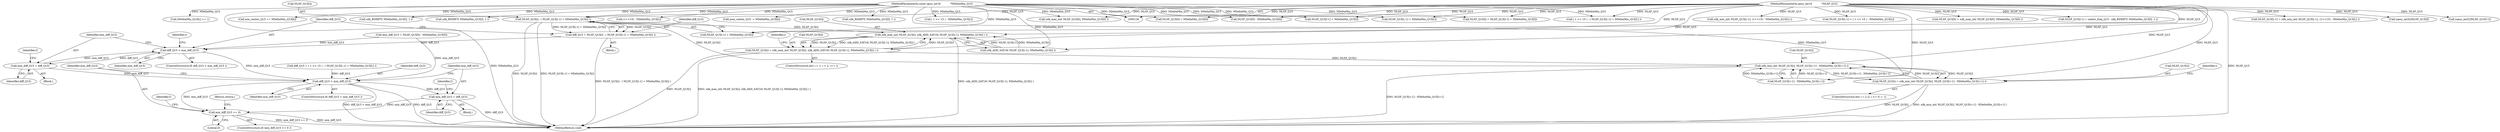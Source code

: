 digraph "0_Android_0d052d64480a30e83fcdda80f4774624e044beb7@pointer" {
"1000185" [label="(Call,NLSF_Q15[i] - ( NLSF_Q15[i-1] + NDeltaMin_Q15[i] ))"];
"1000127" [label="(MethodParameterIn,opus_int16            *NLSF_Q15)"];
"1000128" [label="(MethodParameterIn,const opus_int16            *NDeltaMin_Q15)"];
"1000183" [label="(Call,diff_Q15 = NLSF_Q15[i] - ( NLSF_Q15[i-1] + NDeltaMin_Q15[i] ))"];
"1000199" [label="(Call,diff_Q15 < min_diff_Q15)"];
"1000203" [label="(Call,min_diff_Q15 = diff_Q15)"];
"1000225" [label="(Call,diff_Q15 < min_diff_Q15)"];
"1000229" [label="(Call,min_diff_Q15 = diff_Q15)"];
"1000236" [label="(Call,min_diff_Q15 >= 0)"];
"1000409" [label="(Call,silk_max_int( NLSF_Q15[i], silk_ADD_SAT16( NLSF_Q15[i-1], NDeltaMin_Q15[i] ) ))"];
"1000405" [label="(Call,NLSF_Q15[i] = silk_max_int( NLSF_Q15[i], silk_ADD_SAT16( NLSF_Q15[i-1], NDeltaMin_Q15[i] ) ))"];
"1000456" [label="(Call,silk_min_int( NLSF_Q15[i], NLSF_Q15[i+1] - NDeltaMin_Q15[i+1] ))"];
"1000452" [label="(Call,NLSF_Q15[i] = silk_min_int( NLSF_Q15[i], NLSF_Q15[i+1] - NDeltaMin_Q15[i+1] ))"];
"1000361" [label="(Call,NLSF_Q15[I] = NLSF_Q15[I-1] + NDeltaMin_Q15[I])"];
"1000422" [label="(Call,NLSF_Q15[L-1] = silk_min_int( NLSF_Q15[L-1], (1<<15) - NDeltaMin_Q15[L] ))"];
"1000204" [label="(Identifier,min_diff_Q15)"];
"1000238" [label="(Literal,0)"];
"1000227" [label="(Identifier,min_diff_Q15)"];
"1000389" [label="(Call,silk_max_int( NLSF_Q15[0], NDeltaMin_Q15[0] ))"];
"1000265" [label="(Call,( 1 << 15 ) - NDeltaMin_Q15[L])"];
"1000404" [label="(Identifier,i)"];
"1000452" [label="(Call,NLSF_Q15[i] = silk_min_int( NLSF_Q15[i], NLSF_Q15[i+1] - NDeltaMin_Q15[i+1] ))"];
"1000365" [label="(Call,NLSF_Q15[I-1] + NDeltaMin_Q15[I])"];
"1000211" [label="(Call,( 1 << 15 ) - ( NLSF_Q15[L-1] + NDeltaMin_Q15[L] ))"];
"1000460" [label="(Call,NLSF_Q15[i+1] - NDeltaMin_Q15[i+1])"];
"1000201" [label="(Identifier,min_diff_Q15)"];
"1000202" [label="(Block,)"];
"1000198" [label="(ControlStructure,if( diff_Q15 < min_diff_Q15 ))"];
"1000287" [label="(Call,min_center_Q15 += NDeltaMin_Q15[k])"];
"1000451" [label="(Identifier,i)"];
"1000294" [label="(Call,silk_RSHIFT( NDeltaMin_Q15[I], 1 ))"];
"1000184" [label="(Identifier,diff_Q15)"];
"1000224" [label="(ControlStructure,if( diff_Q15 < min_diff_Q15 ))"];
"1000233" [label="(Identifier,I)"];
"1000127" [label="(MethodParameterIn,opus_int16            *NLSF_Q15)"];
"1000189" [label="(Call,NLSF_Q15[i-1] + NDeltaMin_Q15[i])"];
"1000340" [label="(Call,(opus_int32)NLSF_Q15[I])"];
"1000229" [label="(Call,min_diff_Q15 = diff_Q15)"];
"1000231" [label="(Identifier,diff_Q15)"];
"1000243" [label="(Identifier,I)"];
"1000396" [label="(ControlStructure,for( i = 1; i < L; i++ ))"];
"1000406" [label="(Call,NLSF_Q15[i])"];
"1000410" [label="(Call,NLSF_Q15[i])"];
"1000356" [label="(Call,silk_RSHIFT( NDeltaMin_Q15[I], 1 ))"];
"1000182" [label="(Block,)"];
"1000209" [label="(Call,diff_Q15 = ( 1 << 15 ) - ( NLSF_Q15[L-1] + NDeltaMin_Q15[L] ))"];
"1000228" [label="(Block,)"];
"1000159" [label="(Call,min_diff_Q15 = NLSF_Q15[0] - NDeltaMin_Q15[0])"];
"1000441" [label="(ControlStructure,for( i = L-2; i >= 0; i-- ))"];
"1000161" [label="(Call,NLSF_Q15[0] - NDeltaMin_Q15[0])"];
"1000186" [label="(Call,NLSF_Q15[i])"];
"1000240" [label="(Return,return;)"];
"1000453" [label="(Call,NLSF_Q15[i])"];
"1000457" [label="(Call,NLSF_Q15[i])"];
"1000200" [label="(Identifier,diff_Q15)"];
"1000128" [label="(MethodParameterIn,const opus_int16            *NDeltaMin_Q15)"];
"1000183" [label="(Call,diff_Q15 = NLSF_Q15[i] - ( NLSF_Q15[i-1] + NDeltaMin_Q15[i] ))"];
"1000199" [label="(Call,diff_Q15 < min_diff_Q15)"];
"1000333" [label="(Call,(opus_int32)NLSF_Q15[I-1])"];
"1000428" [label="(Call,silk_min_int( NLSF_Q15[L-1], (1<<15) - NDeltaMin_Q15[L] ))"];
"1000259" [label="(Call,NLSF_Q15[L-1] = ( 1 << 15 ) - NDeltaMin_Q15[L])"];
"1000405" [label="(Call,NLSF_Q15[i] = silk_max_int( NLSF_Q15[i], silk_ADD_SAT16( NLSF_Q15[i-1], NDeltaMin_Q15[i] ) ))"];
"1000434" [label="(Call,(1<<15) - NDeltaMin_Q15[L])"];
"1000385" [label="(Call,NLSF_Q15[0] = silk_max_int( NLSF_Q15[0], NDeltaMin_Q15[0] ))"];
"1000246" [label="(Call,NLSF_Q15[0] = NDeltaMin_Q15[0])"];
"1000471" [label="(MethodReturn,void)"];
"1000314" [label="(Call,max_center_Q15 -= NDeltaMin_Q15[k])"];
"1000321" [label="(Call,silk_RSHIFT( NDeltaMin_Q15[I], 1 ))"];
"1000225" [label="(Call,diff_Q15 < min_diff_Q15)"];
"1000226" [label="(Identifier,diff_Q15)"];
"1000215" [label="(Call,NLSF_Q15[L-1] + NDeltaMin_Q15[L])"];
"1000348" [label="(Call,NLSF_Q15[I-1] = center_freq_Q15 - silk_RSHIFT( NDeltaMin_Q15[I], 1 ))"];
"1000230" [label="(Identifier,min_diff_Q15)"];
"1000236" [label="(Call,min_diff_Q15 >= 0)"];
"1000205" [label="(Identifier,diff_Q15)"];
"1000203" [label="(Call,min_diff_Q15 = diff_Q15)"];
"1000409" [label="(Call,silk_max_int( NLSF_Q15[i], silk_ADD_SAT16( NLSF_Q15[i-1], NDeltaMin_Q15[i] ) ))"];
"1000413" [label="(Call,silk_ADD_SAT16( NLSF_Q15[i-1], NDeltaMin_Q15[i] ))"];
"1000237" [label="(Identifier,min_diff_Q15)"];
"1000181" [label="(Identifier,i)"];
"1000207" [label="(Identifier,I)"];
"1000235" [label="(ControlStructure,if( min_diff_Q15 >= 0 ))"];
"1000456" [label="(Call,silk_min_int( NLSF_Q15[i], NLSF_Q15[i+1] - NDeltaMin_Q15[i+1] ))"];
"1000185" [label="(Call,NLSF_Q15[i] - ( NLSF_Q15[i-1] + NDeltaMin_Q15[i] ))"];
"1000144" [label="(Call,NDeltaMin_Q15[L] >= 1)"];
"1000185" -> "1000183"  [label="AST: "];
"1000185" -> "1000189"  [label="CFG: "];
"1000186" -> "1000185"  [label="AST: "];
"1000189" -> "1000185"  [label="AST: "];
"1000183" -> "1000185"  [label="CFG: "];
"1000185" -> "1000471"  [label="DDG: NLSF_Q15[i]"];
"1000185" -> "1000471"  [label="DDG: NLSF_Q15[i-1] + NDeltaMin_Q15[i]"];
"1000185" -> "1000183"  [label="DDG: NLSF_Q15[i]"];
"1000185" -> "1000183"  [label="DDG: NLSF_Q15[i-1] + NDeltaMin_Q15[i]"];
"1000127" -> "1000185"  [label="DDG: NLSF_Q15"];
"1000128" -> "1000185"  [label="DDG: NDeltaMin_Q15"];
"1000185" -> "1000409"  [label="DDG: NLSF_Q15[i]"];
"1000185" -> "1000456"  [label="DDG: NLSF_Q15[i]"];
"1000127" -> "1000126"  [label="AST: "];
"1000127" -> "1000471"  [label="DDG: NLSF_Q15"];
"1000127" -> "1000161"  [label="DDG: NLSF_Q15"];
"1000127" -> "1000189"  [label="DDG: NLSF_Q15"];
"1000127" -> "1000211"  [label="DDG: NLSF_Q15"];
"1000127" -> "1000215"  [label="DDG: NLSF_Q15"];
"1000127" -> "1000246"  [label="DDG: NLSF_Q15"];
"1000127" -> "1000259"  [label="DDG: NLSF_Q15"];
"1000127" -> "1000333"  [label="DDG: NLSF_Q15"];
"1000127" -> "1000340"  [label="DDG: NLSF_Q15"];
"1000127" -> "1000348"  [label="DDG: NLSF_Q15"];
"1000127" -> "1000361"  [label="DDG: NLSF_Q15"];
"1000127" -> "1000365"  [label="DDG: NLSF_Q15"];
"1000127" -> "1000385"  [label="DDG: NLSF_Q15"];
"1000127" -> "1000389"  [label="DDG: NLSF_Q15"];
"1000127" -> "1000405"  [label="DDG: NLSF_Q15"];
"1000127" -> "1000409"  [label="DDG: NLSF_Q15"];
"1000127" -> "1000413"  [label="DDG: NLSF_Q15"];
"1000127" -> "1000422"  [label="DDG: NLSF_Q15"];
"1000127" -> "1000428"  [label="DDG: NLSF_Q15"];
"1000127" -> "1000452"  [label="DDG: NLSF_Q15"];
"1000127" -> "1000456"  [label="DDG: NLSF_Q15"];
"1000127" -> "1000460"  [label="DDG: NLSF_Q15"];
"1000128" -> "1000126"  [label="AST: "];
"1000128" -> "1000471"  [label="DDG: NDeltaMin_Q15"];
"1000128" -> "1000144"  [label="DDG: NDeltaMin_Q15"];
"1000128" -> "1000161"  [label="DDG: NDeltaMin_Q15"];
"1000128" -> "1000189"  [label="DDG: NDeltaMin_Q15"];
"1000128" -> "1000211"  [label="DDG: NDeltaMin_Q15"];
"1000128" -> "1000215"  [label="DDG: NDeltaMin_Q15"];
"1000128" -> "1000246"  [label="DDG: NDeltaMin_Q15"];
"1000128" -> "1000265"  [label="DDG: NDeltaMin_Q15"];
"1000128" -> "1000287"  [label="DDG: NDeltaMin_Q15"];
"1000128" -> "1000294"  [label="DDG: NDeltaMin_Q15"];
"1000128" -> "1000314"  [label="DDG: NDeltaMin_Q15"];
"1000128" -> "1000321"  [label="DDG: NDeltaMin_Q15"];
"1000128" -> "1000356"  [label="DDG: NDeltaMin_Q15"];
"1000128" -> "1000361"  [label="DDG: NDeltaMin_Q15"];
"1000128" -> "1000365"  [label="DDG: NDeltaMin_Q15"];
"1000128" -> "1000389"  [label="DDG: NDeltaMin_Q15"];
"1000128" -> "1000413"  [label="DDG: NDeltaMin_Q15"];
"1000128" -> "1000434"  [label="DDG: NDeltaMin_Q15"];
"1000128" -> "1000460"  [label="DDG: NDeltaMin_Q15"];
"1000183" -> "1000182"  [label="AST: "];
"1000184" -> "1000183"  [label="AST: "];
"1000200" -> "1000183"  [label="CFG: "];
"1000183" -> "1000471"  [label="DDG: NLSF_Q15[i] - ( NLSF_Q15[i-1] + NDeltaMin_Q15[i] )"];
"1000183" -> "1000199"  [label="DDG: diff_Q15"];
"1000199" -> "1000198"  [label="AST: "];
"1000199" -> "1000201"  [label="CFG: "];
"1000200" -> "1000199"  [label="AST: "];
"1000201" -> "1000199"  [label="AST: "];
"1000204" -> "1000199"  [label="CFG: "];
"1000181" -> "1000199"  [label="CFG: "];
"1000159" -> "1000199"  [label="DDG: min_diff_Q15"];
"1000203" -> "1000199"  [label="DDG: min_diff_Q15"];
"1000199" -> "1000203"  [label="DDG: diff_Q15"];
"1000199" -> "1000225"  [label="DDG: min_diff_Q15"];
"1000203" -> "1000202"  [label="AST: "];
"1000203" -> "1000205"  [label="CFG: "];
"1000204" -> "1000203"  [label="AST: "];
"1000205" -> "1000203"  [label="AST: "];
"1000207" -> "1000203"  [label="CFG: "];
"1000203" -> "1000225"  [label="DDG: min_diff_Q15"];
"1000225" -> "1000224"  [label="AST: "];
"1000225" -> "1000227"  [label="CFG: "];
"1000226" -> "1000225"  [label="AST: "];
"1000227" -> "1000225"  [label="AST: "];
"1000230" -> "1000225"  [label="CFG: "];
"1000237" -> "1000225"  [label="CFG: "];
"1000225" -> "1000471"  [label="DDG: diff_Q15 < min_diff_Q15"];
"1000225" -> "1000471"  [label="DDG: diff_Q15"];
"1000209" -> "1000225"  [label="DDG: diff_Q15"];
"1000159" -> "1000225"  [label="DDG: min_diff_Q15"];
"1000225" -> "1000229"  [label="DDG: diff_Q15"];
"1000225" -> "1000236"  [label="DDG: min_diff_Q15"];
"1000229" -> "1000228"  [label="AST: "];
"1000229" -> "1000231"  [label="CFG: "];
"1000230" -> "1000229"  [label="AST: "];
"1000231" -> "1000229"  [label="AST: "];
"1000233" -> "1000229"  [label="CFG: "];
"1000229" -> "1000471"  [label="DDG: diff_Q15"];
"1000229" -> "1000236"  [label="DDG: min_diff_Q15"];
"1000236" -> "1000235"  [label="AST: "];
"1000236" -> "1000238"  [label="CFG: "];
"1000237" -> "1000236"  [label="AST: "];
"1000238" -> "1000236"  [label="AST: "];
"1000240" -> "1000236"  [label="CFG: "];
"1000243" -> "1000236"  [label="CFG: "];
"1000236" -> "1000471"  [label="DDG: min_diff_Q15"];
"1000236" -> "1000471"  [label="DDG: min_diff_Q15 >= 0"];
"1000409" -> "1000405"  [label="AST: "];
"1000409" -> "1000413"  [label="CFG: "];
"1000410" -> "1000409"  [label="AST: "];
"1000413" -> "1000409"  [label="AST: "];
"1000405" -> "1000409"  [label="CFG: "];
"1000409" -> "1000471"  [label="DDG: silk_ADD_SAT16( NLSF_Q15[i-1], NDeltaMin_Q15[i] )"];
"1000409" -> "1000405"  [label="DDG: NLSF_Q15[i]"];
"1000409" -> "1000405"  [label="DDG: silk_ADD_SAT16( NLSF_Q15[i-1], NDeltaMin_Q15[i] )"];
"1000405" -> "1000409"  [label="DDG: NLSF_Q15[i]"];
"1000413" -> "1000409"  [label="DDG: NLSF_Q15[i-1]"];
"1000413" -> "1000409"  [label="DDG: NDeltaMin_Q15[i]"];
"1000405" -> "1000396"  [label="AST: "];
"1000406" -> "1000405"  [label="AST: "];
"1000404" -> "1000405"  [label="CFG: "];
"1000405" -> "1000471"  [label="DDG: silk_max_int( NLSF_Q15[i], silk_ADD_SAT16( NLSF_Q15[i-1], NDeltaMin_Q15[i] ) )"];
"1000405" -> "1000471"  [label="DDG: NLSF_Q15[i]"];
"1000405" -> "1000456"  [label="DDG: NLSF_Q15[i]"];
"1000456" -> "1000452"  [label="AST: "];
"1000456" -> "1000460"  [label="CFG: "];
"1000457" -> "1000456"  [label="AST: "];
"1000460" -> "1000456"  [label="AST: "];
"1000452" -> "1000456"  [label="CFG: "];
"1000456" -> "1000471"  [label="DDG: NLSF_Q15[i+1] - NDeltaMin_Q15[i+1]"];
"1000456" -> "1000452"  [label="DDG: NLSF_Q15[i]"];
"1000456" -> "1000452"  [label="DDG: NLSF_Q15[i+1] - NDeltaMin_Q15[i+1]"];
"1000452" -> "1000456"  [label="DDG: NLSF_Q15[i]"];
"1000460" -> "1000456"  [label="DDG: NLSF_Q15[i+1]"];
"1000460" -> "1000456"  [label="DDG: NDeltaMin_Q15[i+1]"];
"1000452" -> "1000441"  [label="AST: "];
"1000453" -> "1000452"  [label="AST: "];
"1000451" -> "1000452"  [label="CFG: "];
"1000452" -> "1000471"  [label="DDG: NLSF_Q15[i]"];
"1000452" -> "1000471"  [label="DDG: silk_min_int( NLSF_Q15[i], NLSF_Q15[i+1] - NDeltaMin_Q15[i+1] )"];
}
